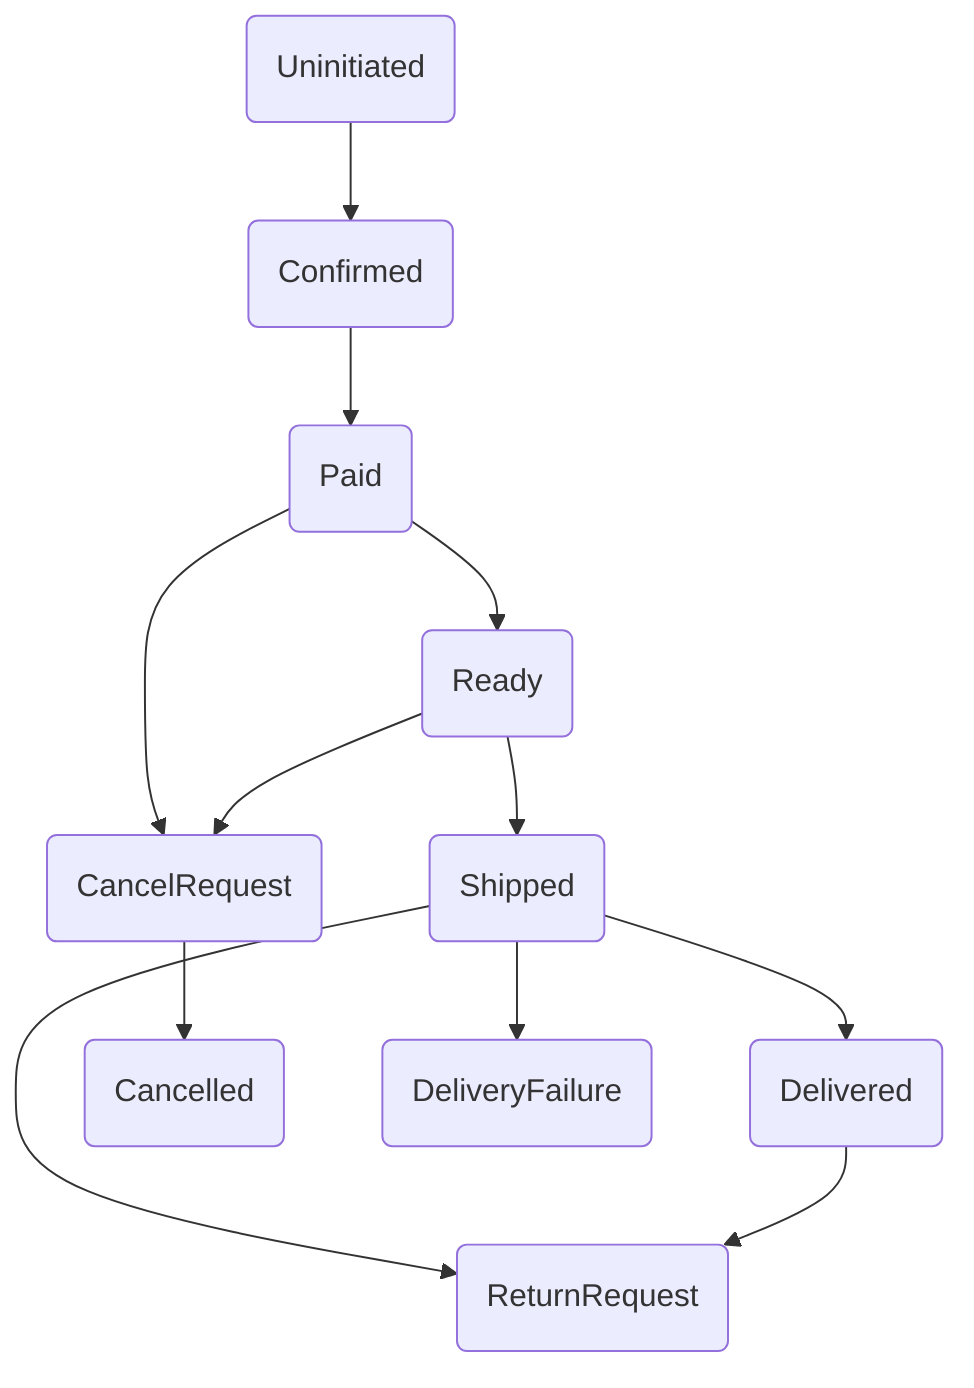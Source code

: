 graph TD

Uninitiated(Uninitiated)
Confirmed(Confirmed)
Paid(Paid)
Ready(Ready)
Shipped(Shipped)
Delivered(Delivered)
CancelRequest(CancelRequest)
Cancelled(Cancelled)
ReturnRequest(ReturnRequest)
DeliveryFailure(DeliveryFailure)

Uninitiated --> Confirmed
Confirmed --> Paid
Paid --> Ready

Paid --> CancelRequest
Ready --> CancelRequest

Ready --> Shipped


CancelRequest -->Cancelled

Shipped --> Delivered
Shipped -->ReturnRequest
Delivered -->ReturnRequest

Shipped --> DeliveryFailure